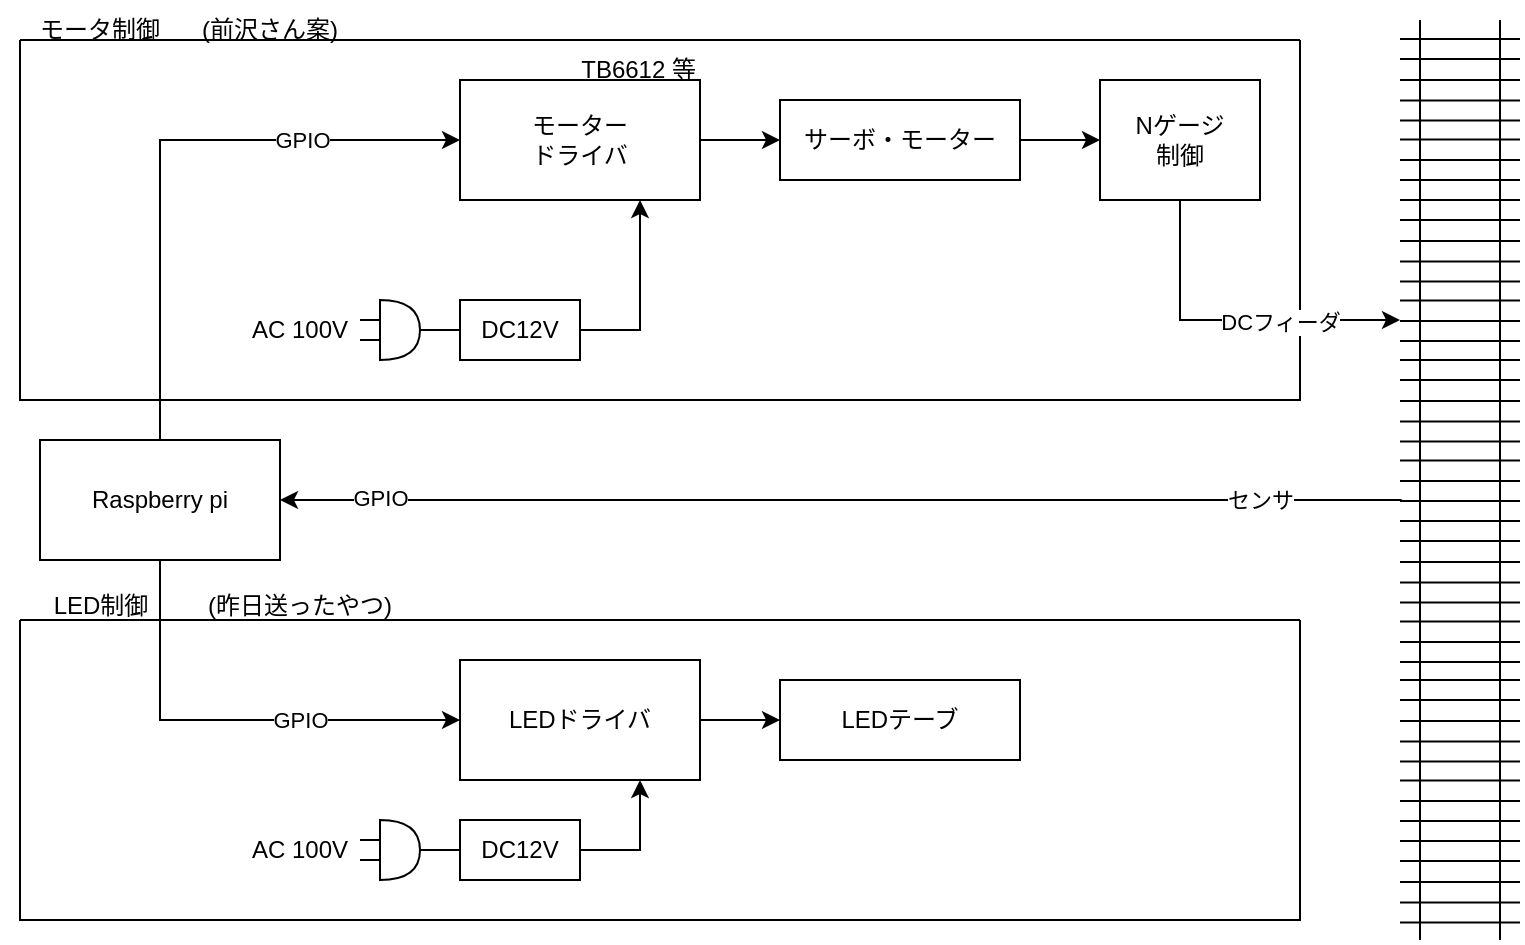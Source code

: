 <mxfile version="22.1.21" type="device">
  <diagram name="ページ1" id="CO7u-i5KBF7wnM79ap9M">
    <mxGraphModel dx="775" dy="657" grid="1" gridSize="10" guides="1" tooltips="1" connect="1" arrows="1" fold="1" page="1" pageScale="1" pageWidth="827" pageHeight="1169" math="0" shadow="0">
      <root>
        <mxCell id="0" />
        <mxCell id="1" parent="0" />
        <mxCell id="Vf-IqpK9UZeIMiRYq13j-27" value="" style="swimlane;startSize=0;" vertex="1" parent="1">
          <mxGeometry x="20" y="30" width="640" height="180" as="geometry" />
        </mxCell>
        <mxCell id="Vf-IqpK9UZeIMiRYq13j-1" value="モータ制御" style="text;html=1;strokeColor=none;fillColor=none;align=center;verticalAlign=middle;whiteSpace=wrap;rounded=0;" vertex="1" parent="1">
          <mxGeometry x="10" y="10" width="100" height="30" as="geometry" />
        </mxCell>
        <mxCell id="Vf-IqpK9UZeIMiRYq13j-8" style="edgeStyle=orthogonalEdgeStyle;rounded=0;orthogonalLoop=1;jettySize=auto;html=1;exitX=0.5;exitY=0;exitDx=0;exitDy=0;entryX=0;entryY=0.5;entryDx=0;entryDy=0;" edge="1" parent="1" source="Vf-IqpK9UZeIMiRYq13j-2" target="Vf-IqpK9UZeIMiRYq13j-3">
          <mxGeometry relative="1" as="geometry" />
        </mxCell>
        <mxCell id="Vf-IqpK9UZeIMiRYq13j-9" value="GPIO" style="edgeLabel;html=1;align=center;verticalAlign=middle;resizable=0;points=[];" vertex="1" connectable="0" parent="Vf-IqpK9UZeIMiRYq13j-8">
          <mxGeometry x="0.13" y="1" relative="1" as="geometry">
            <mxPoint x="51" y="1" as="offset" />
          </mxGeometry>
        </mxCell>
        <mxCell id="Vf-IqpK9UZeIMiRYq13j-124" style="edgeStyle=orthogonalEdgeStyle;rounded=0;orthogonalLoop=1;jettySize=auto;html=1;exitX=0.5;exitY=1;exitDx=0;exitDy=0;entryX=0;entryY=0.5;entryDx=0;entryDy=0;" edge="1" parent="1" source="Vf-IqpK9UZeIMiRYq13j-2" target="Vf-IqpK9UZeIMiRYq13j-121">
          <mxGeometry relative="1" as="geometry" />
        </mxCell>
        <mxCell id="Vf-IqpK9UZeIMiRYq13j-125" value="GPIO" style="edgeLabel;html=1;align=center;verticalAlign=middle;resizable=0;points=[];" vertex="1" connectable="0" parent="Vf-IqpK9UZeIMiRYq13j-124">
          <mxGeometry x="0.261" relative="1" as="geometry">
            <mxPoint x="5" as="offset" />
          </mxGeometry>
        </mxCell>
        <mxCell id="Vf-IqpK9UZeIMiRYq13j-2" value="Raspberry pi" style="rounded=0;whiteSpace=wrap;html=1;" vertex="1" parent="1">
          <mxGeometry x="30" y="230" width="120" height="60" as="geometry" />
        </mxCell>
        <mxCell id="Vf-IqpK9UZeIMiRYq13j-22" style="edgeStyle=orthogonalEdgeStyle;rounded=0;orthogonalLoop=1;jettySize=auto;html=1;exitX=1;exitY=0.5;exitDx=0;exitDy=0;entryX=0;entryY=0.5;entryDx=0;entryDy=0;" edge="1" parent="1" source="Vf-IqpK9UZeIMiRYq13j-3" target="Vf-IqpK9UZeIMiRYq13j-21">
          <mxGeometry relative="1" as="geometry" />
        </mxCell>
        <mxCell id="Vf-IqpK9UZeIMiRYq13j-3" value="モーター&lt;br&gt;ドライバ" style="rounded=0;whiteSpace=wrap;html=1;" vertex="1" parent="1">
          <mxGeometry x="240" y="50" width="120" height="60" as="geometry" />
        </mxCell>
        <mxCell id="Vf-IqpK9UZeIMiRYq13j-11" style="edgeStyle=orthogonalEdgeStyle;rounded=0;orthogonalLoop=1;jettySize=auto;html=1;exitX=1;exitY=0.5;exitDx=0;exitDy=0;entryX=0.75;entryY=1;entryDx=0;entryDy=0;" edge="1" parent="1" source="Vf-IqpK9UZeIMiRYq13j-10" target="Vf-IqpK9UZeIMiRYq13j-3">
          <mxGeometry relative="1" as="geometry" />
        </mxCell>
        <mxCell id="Vf-IqpK9UZeIMiRYq13j-10" value="DC12V" style="rounded=0;whiteSpace=wrap;html=1;" vertex="1" parent="1">
          <mxGeometry x="240" y="160" width="60" height="30" as="geometry" />
        </mxCell>
        <mxCell id="Vf-IqpK9UZeIMiRYq13j-12" value="" style="shape=or;whiteSpace=wrap;html=1;" vertex="1" parent="1">
          <mxGeometry x="200" y="160" width="20" height="30" as="geometry" />
        </mxCell>
        <mxCell id="Vf-IqpK9UZeIMiRYq13j-13" value="" style="endArrow=none;html=1;rounded=0;entryX=0;entryY=0.5;entryDx=0;entryDy=0;exitX=1;exitY=0.5;exitDx=0;exitDy=0;exitPerimeter=0;" edge="1" parent="1" source="Vf-IqpK9UZeIMiRYq13j-12" target="Vf-IqpK9UZeIMiRYq13j-10">
          <mxGeometry width="50" height="50" relative="1" as="geometry">
            <mxPoint x="190" y="270" as="sourcePoint" />
            <mxPoint x="240" y="220" as="targetPoint" />
          </mxGeometry>
        </mxCell>
        <mxCell id="Vf-IqpK9UZeIMiRYq13j-16" value="" style="endArrow=none;html=1;rounded=0;" edge="1" parent="1">
          <mxGeometry width="50" height="50" relative="1" as="geometry">
            <mxPoint x="190" y="170" as="sourcePoint" />
            <mxPoint x="200" y="170" as="targetPoint" />
          </mxGeometry>
        </mxCell>
        <mxCell id="Vf-IqpK9UZeIMiRYq13j-17" value="" style="endArrow=none;html=1;rounded=0;" edge="1" parent="1">
          <mxGeometry width="50" height="50" relative="1" as="geometry">
            <mxPoint x="190" y="180" as="sourcePoint" />
            <mxPoint x="200" y="180" as="targetPoint" />
          </mxGeometry>
        </mxCell>
        <mxCell id="Vf-IqpK9UZeIMiRYq13j-19" value="AC 100V" style="text;html=1;strokeColor=none;fillColor=none;align=center;verticalAlign=middle;whiteSpace=wrap;rounded=0;" vertex="1" parent="1">
          <mxGeometry x="130" y="160" width="60" height="30" as="geometry" />
        </mxCell>
        <mxCell id="Vf-IqpK9UZeIMiRYq13j-20" value="TB6612 等" style="text;html=1;strokeColor=none;fillColor=none;align=right;verticalAlign=middle;whiteSpace=wrap;rounded=0;" vertex="1" parent="1">
          <mxGeometry x="290" y="30" width="70" height="30" as="geometry" />
        </mxCell>
        <mxCell id="Vf-IqpK9UZeIMiRYq13j-24" style="edgeStyle=orthogonalEdgeStyle;rounded=0;orthogonalLoop=1;jettySize=auto;html=1;exitX=1;exitY=0.5;exitDx=0;exitDy=0;entryX=0;entryY=0.5;entryDx=0;entryDy=0;" edge="1" parent="1" source="Vf-IqpK9UZeIMiRYq13j-21" target="Vf-IqpK9UZeIMiRYq13j-23">
          <mxGeometry relative="1" as="geometry" />
        </mxCell>
        <mxCell id="Vf-IqpK9UZeIMiRYq13j-21" value="サーボ・モーター" style="rounded=0;whiteSpace=wrap;html=1;" vertex="1" parent="1">
          <mxGeometry x="400" y="60" width="120" height="40" as="geometry" />
        </mxCell>
        <mxCell id="Vf-IqpK9UZeIMiRYq13j-114" style="edgeStyle=orthogonalEdgeStyle;rounded=0;orthogonalLoop=1;jettySize=auto;html=1;exitX=0.5;exitY=1;exitDx=0;exitDy=0;" edge="1" parent="1" source="Vf-IqpK9UZeIMiRYq13j-23">
          <mxGeometry relative="1" as="geometry">
            <mxPoint x="710" y="170" as="targetPoint" />
            <Array as="points">
              <mxPoint x="600" y="170" />
            </Array>
          </mxGeometry>
        </mxCell>
        <mxCell id="Vf-IqpK9UZeIMiRYq13j-115" value="DCフィーダ" style="edgeLabel;html=1;align=center;verticalAlign=middle;resizable=0;points=[];" vertex="1" connectable="0" parent="Vf-IqpK9UZeIMiRYq13j-114">
          <mxGeometry x="0.043" y="-1" relative="1" as="geometry">
            <mxPoint x="21" as="offset" />
          </mxGeometry>
        </mxCell>
        <mxCell id="Vf-IqpK9UZeIMiRYq13j-23" value="Nゲージ&lt;br&gt;制御" style="rounded=0;whiteSpace=wrap;html=1;" vertex="1" parent="1">
          <mxGeometry x="560" y="50" width="80" height="60" as="geometry" />
        </mxCell>
        <mxCell id="Vf-IqpK9UZeIMiRYq13j-25" value="" style="endArrow=none;html=1;rounded=0;" edge="1" parent="1">
          <mxGeometry width="50" height="50" relative="1" as="geometry">
            <mxPoint x="720" y="480" as="sourcePoint" />
            <mxPoint x="720" y="20" as="targetPoint" />
          </mxGeometry>
        </mxCell>
        <mxCell id="Vf-IqpK9UZeIMiRYq13j-26" value="" style="endArrow=none;html=1;rounded=0;" edge="1" parent="1">
          <mxGeometry width="50" height="50" relative="1" as="geometry">
            <mxPoint x="760" y="480" as="sourcePoint" />
            <mxPoint x="760" y="20" as="targetPoint" />
          </mxGeometry>
        </mxCell>
        <mxCell id="Vf-IqpK9UZeIMiRYq13j-30" value="" style="endArrow=none;html=1;rounded=0;" edge="1" parent="1">
          <mxGeometry width="50" height="50" relative="1" as="geometry">
            <mxPoint x="710" y="90" as="sourcePoint" />
            <mxPoint x="770" y="90" as="targetPoint" />
          </mxGeometry>
        </mxCell>
        <mxCell id="Vf-IqpK9UZeIMiRYq13j-31" value="" style="endArrow=none;html=1;rounded=0;" edge="1" parent="1">
          <mxGeometry width="50" height="50" relative="1" as="geometry">
            <mxPoint x="710" y="100" as="sourcePoint" />
            <mxPoint x="770" y="100" as="targetPoint" />
          </mxGeometry>
        </mxCell>
        <mxCell id="Vf-IqpK9UZeIMiRYq13j-32" value="" style="endArrow=none;html=1;rounded=0;" edge="1" parent="1">
          <mxGeometry width="50" height="50" relative="1" as="geometry">
            <mxPoint x="710" y="79.76" as="sourcePoint" />
            <mxPoint x="770" y="79.76" as="targetPoint" />
          </mxGeometry>
        </mxCell>
        <mxCell id="Vf-IqpK9UZeIMiRYq13j-33" value="" style="endArrow=none;html=1;rounded=0;" edge="1" parent="1">
          <mxGeometry width="50" height="50" relative="1" as="geometry">
            <mxPoint x="710" y="60.24" as="sourcePoint" />
            <mxPoint x="770" y="60.24" as="targetPoint" />
          </mxGeometry>
        </mxCell>
        <mxCell id="Vf-IqpK9UZeIMiRYq13j-34" value="" style="endArrow=none;html=1;rounded=0;" edge="1" parent="1">
          <mxGeometry width="50" height="50" relative="1" as="geometry">
            <mxPoint x="710" y="70.24" as="sourcePoint" />
            <mxPoint x="770" y="70.24" as="targetPoint" />
          </mxGeometry>
        </mxCell>
        <mxCell id="Vf-IqpK9UZeIMiRYq13j-35" value="" style="endArrow=none;html=1;rounded=0;" edge="1" parent="1">
          <mxGeometry width="50" height="50" relative="1" as="geometry">
            <mxPoint x="710" y="50.0" as="sourcePoint" />
            <mxPoint x="770" y="50.0" as="targetPoint" />
          </mxGeometry>
        </mxCell>
        <mxCell id="Vf-IqpK9UZeIMiRYq13j-36" value="" style="endArrow=none;html=1;rounded=0;" edge="1" parent="1">
          <mxGeometry width="50" height="50" relative="1" as="geometry">
            <mxPoint x="710" y="29.52" as="sourcePoint" />
            <mxPoint x="770" y="29.52" as="targetPoint" />
          </mxGeometry>
        </mxCell>
        <mxCell id="Vf-IqpK9UZeIMiRYq13j-37" value="" style="endArrow=none;html=1;rounded=0;" edge="1" parent="1">
          <mxGeometry width="50" height="50" relative="1" as="geometry">
            <mxPoint x="710" y="39.52" as="sourcePoint" />
            <mxPoint x="770" y="39.52" as="targetPoint" />
          </mxGeometry>
        </mxCell>
        <mxCell id="Vf-IqpK9UZeIMiRYq13j-39" value="" style="endArrow=none;html=1;rounded=0;" edge="1" parent="1">
          <mxGeometry width="50" height="50" relative="1" as="geometry">
            <mxPoint x="710" y="170.48" as="sourcePoint" />
            <mxPoint x="770" y="170.48" as="targetPoint" />
          </mxGeometry>
        </mxCell>
        <mxCell id="Vf-IqpK9UZeIMiRYq13j-40" value="" style="endArrow=none;html=1;rounded=0;" edge="1" parent="1">
          <mxGeometry width="50" height="50" relative="1" as="geometry">
            <mxPoint x="710" y="180.48" as="sourcePoint" />
            <mxPoint x="770" y="180.48" as="targetPoint" />
          </mxGeometry>
        </mxCell>
        <mxCell id="Vf-IqpK9UZeIMiRYq13j-41" value="" style="endArrow=none;html=1;rounded=0;" edge="1" parent="1">
          <mxGeometry width="50" height="50" relative="1" as="geometry">
            <mxPoint x="710" y="160.24" as="sourcePoint" />
            <mxPoint x="770" y="160.24" as="targetPoint" />
          </mxGeometry>
        </mxCell>
        <mxCell id="Vf-IqpK9UZeIMiRYq13j-42" value="" style="endArrow=none;html=1;rounded=0;" edge="1" parent="1">
          <mxGeometry width="50" height="50" relative="1" as="geometry">
            <mxPoint x="710" y="140.72" as="sourcePoint" />
            <mxPoint x="770" y="140.72" as="targetPoint" />
          </mxGeometry>
        </mxCell>
        <mxCell id="Vf-IqpK9UZeIMiRYq13j-43" value="" style="endArrow=none;html=1;rounded=0;" edge="1" parent="1">
          <mxGeometry width="50" height="50" relative="1" as="geometry">
            <mxPoint x="710" y="150.72" as="sourcePoint" />
            <mxPoint x="770" y="150.72" as="targetPoint" />
          </mxGeometry>
        </mxCell>
        <mxCell id="Vf-IqpK9UZeIMiRYq13j-44" value="" style="endArrow=none;html=1;rounded=0;" edge="1" parent="1">
          <mxGeometry width="50" height="50" relative="1" as="geometry">
            <mxPoint x="710" y="130.48" as="sourcePoint" />
            <mxPoint x="770" y="130.48" as="targetPoint" />
          </mxGeometry>
        </mxCell>
        <mxCell id="Vf-IqpK9UZeIMiRYq13j-45" value="" style="endArrow=none;html=1;rounded=0;" edge="1" parent="1">
          <mxGeometry width="50" height="50" relative="1" as="geometry">
            <mxPoint x="710" y="110" as="sourcePoint" />
            <mxPoint x="770" y="110" as="targetPoint" />
          </mxGeometry>
        </mxCell>
        <mxCell id="Vf-IqpK9UZeIMiRYq13j-46" value="" style="endArrow=none;html=1;rounded=0;" edge="1" parent="1">
          <mxGeometry width="50" height="50" relative="1" as="geometry">
            <mxPoint x="710" y="120" as="sourcePoint" />
            <mxPoint x="770" y="120" as="targetPoint" />
          </mxGeometry>
        </mxCell>
        <mxCell id="Vf-IqpK9UZeIMiRYq13j-79" value="" style="endArrow=none;html=1;rounded=0;" edge="1" parent="1">
          <mxGeometry width="50" height="50" relative="1" as="geometry">
            <mxPoint x="710" y="250.48" as="sourcePoint" />
            <mxPoint x="770" y="250.48" as="targetPoint" />
          </mxGeometry>
        </mxCell>
        <mxCell id="Vf-IqpK9UZeIMiRYq13j-80" value="" style="endArrow=none;html=1;rounded=0;" edge="1" parent="1">
          <mxGeometry width="50" height="50" relative="1" as="geometry">
            <mxPoint x="710" y="260.48" as="sourcePoint" />
            <mxPoint x="770" y="260.48" as="targetPoint" />
          </mxGeometry>
        </mxCell>
        <mxCell id="Vf-IqpK9UZeIMiRYq13j-81" value="" style="endArrow=none;html=1;rounded=0;" edge="1" parent="1">
          <mxGeometry width="50" height="50" relative="1" as="geometry">
            <mxPoint x="710" y="240.24" as="sourcePoint" />
            <mxPoint x="770" y="240.24" as="targetPoint" />
          </mxGeometry>
        </mxCell>
        <mxCell id="Vf-IqpK9UZeIMiRYq13j-82" value="" style="endArrow=none;html=1;rounded=0;" edge="1" parent="1">
          <mxGeometry width="50" height="50" relative="1" as="geometry">
            <mxPoint x="710" y="220.72" as="sourcePoint" />
            <mxPoint x="770" y="220.72" as="targetPoint" />
          </mxGeometry>
        </mxCell>
        <mxCell id="Vf-IqpK9UZeIMiRYq13j-83" value="" style="endArrow=none;html=1;rounded=0;" edge="1" parent="1">
          <mxGeometry width="50" height="50" relative="1" as="geometry">
            <mxPoint x="710" y="230.72" as="sourcePoint" />
            <mxPoint x="770" y="230.72" as="targetPoint" />
          </mxGeometry>
        </mxCell>
        <mxCell id="Vf-IqpK9UZeIMiRYq13j-84" value="" style="endArrow=none;html=1;rounded=0;" edge="1" parent="1">
          <mxGeometry width="50" height="50" relative="1" as="geometry">
            <mxPoint x="710" y="210.48" as="sourcePoint" />
            <mxPoint x="770" y="210.48" as="targetPoint" />
          </mxGeometry>
        </mxCell>
        <mxCell id="Vf-IqpK9UZeIMiRYq13j-85" value="" style="endArrow=none;html=1;rounded=0;" edge="1" parent="1">
          <mxGeometry width="50" height="50" relative="1" as="geometry">
            <mxPoint x="710" y="190" as="sourcePoint" />
            <mxPoint x="770" y="190" as="targetPoint" />
          </mxGeometry>
        </mxCell>
        <mxCell id="Vf-IqpK9UZeIMiRYq13j-86" value="" style="endArrow=none;html=1;rounded=0;" edge="1" parent="1">
          <mxGeometry width="50" height="50" relative="1" as="geometry">
            <mxPoint x="710" y="200" as="sourcePoint" />
            <mxPoint x="770" y="200" as="targetPoint" />
          </mxGeometry>
        </mxCell>
        <mxCell id="Vf-IqpK9UZeIMiRYq13j-87" value="" style="endArrow=none;html=1;rounded=0;" edge="1" parent="1">
          <mxGeometry width="50" height="50" relative="1" as="geometry">
            <mxPoint x="710" y="330.96" as="sourcePoint" />
            <mxPoint x="770" y="330.96" as="targetPoint" />
          </mxGeometry>
        </mxCell>
        <mxCell id="Vf-IqpK9UZeIMiRYq13j-88" value="" style="endArrow=none;html=1;rounded=0;" edge="1" parent="1">
          <mxGeometry width="50" height="50" relative="1" as="geometry">
            <mxPoint x="710" y="340.96" as="sourcePoint" />
            <mxPoint x="770" y="340.96" as="targetPoint" />
          </mxGeometry>
        </mxCell>
        <mxCell id="Vf-IqpK9UZeIMiRYq13j-89" value="" style="endArrow=none;html=1;rounded=0;" edge="1" parent="1">
          <mxGeometry width="50" height="50" relative="1" as="geometry">
            <mxPoint x="710" y="320.72" as="sourcePoint" />
            <mxPoint x="770" y="320.72" as="targetPoint" />
          </mxGeometry>
        </mxCell>
        <mxCell id="Vf-IqpK9UZeIMiRYq13j-90" value="" style="endArrow=none;html=1;rounded=0;" edge="1" parent="1">
          <mxGeometry width="50" height="50" relative="1" as="geometry">
            <mxPoint x="710" y="301.2" as="sourcePoint" />
            <mxPoint x="770" y="301.2" as="targetPoint" />
          </mxGeometry>
        </mxCell>
        <mxCell id="Vf-IqpK9UZeIMiRYq13j-91" value="" style="endArrow=none;html=1;rounded=0;" edge="1" parent="1">
          <mxGeometry width="50" height="50" relative="1" as="geometry">
            <mxPoint x="710" y="311.2" as="sourcePoint" />
            <mxPoint x="770" y="311.2" as="targetPoint" />
          </mxGeometry>
        </mxCell>
        <mxCell id="Vf-IqpK9UZeIMiRYq13j-92" value="" style="endArrow=none;html=1;rounded=0;" edge="1" parent="1">
          <mxGeometry width="50" height="50" relative="1" as="geometry">
            <mxPoint x="710" y="290.96" as="sourcePoint" />
            <mxPoint x="770" y="290.96" as="targetPoint" />
          </mxGeometry>
        </mxCell>
        <mxCell id="Vf-IqpK9UZeIMiRYq13j-93" value="" style="endArrow=none;html=1;rounded=0;" edge="1" parent="1">
          <mxGeometry width="50" height="50" relative="1" as="geometry">
            <mxPoint x="710" y="270.48" as="sourcePoint" />
            <mxPoint x="770" y="270.48" as="targetPoint" />
          </mxGeometry>
        </mxCell>
        <mxCell id="Vf-IqpK9UZeIMiRYq13j-94" value="" style="endArrow=none;html=1;rounded=0;" edge="1" parent="1">
          <mxGeometry width="50" height="50" relative="1" as="geometry">
            <mxPoint x="710" y="280.48" as="sourcePoint" />
            <mxPoint x="770" y="280.48" as="targetPoint" />
          </mxGeometry>
        </mxCell>
        <mxCell id="Vf-IqpK9UZeIMiRYq13j-95" value="" style="endArrow=none;html=1;rounded=0;" edge="1" parent="1">
          <mxGeometry width="50" height="50" relative="1" as="geometry">
            <mxPoint x="710" y="410.48" as="sourcePoint" />
            <mxPoint x="770" y="410.48" as="targetPoint" />
          </mxGeometry>
        </mxCell>
        <mxCell id="Vf-IqpK9UZeIMiRYq13j-96" value="" style="endArrow=none;html=1;rounded=0;" edge="1" parent="1">
          <mxGeometry width="50" height="50" relative="1" as="geometry">
            <mxPoint x="710" y="420.48" as="sourcePoint" />
            <mxPoint x="770" y="420.48" as="targetPoint" />
          </mxGeometry>
        </mxCell>
        <mxCell id="Vf-IqpK9UZeIMiRYq13j-97" value="" style="endArrow=none;html=1;rounded=0;" edge="1" parent="1">
          <mxGeometry width="50" height="50" relative="1" as="geometry">
            <mxPoint x="710" y="400.24" as="sourcePoint" />
            <mxPoint x="770" y="400.24" as="targetPoint" />
          </mxGeometry>
        </mxCell>
        <mxCell id="Vf-IqpK9UZeIMiRYq13j-98" value="" style="endArrow=none;html=1;rounded=0;" edge="1" parent="1">
          <mxGeometry width="50" height="50" relative="1" as="geometry">
            <mxPoint x="710" y="380.72" as="sourcePoint" />
            <mxPoint x="770" y="380.72" as="targetPoint" />
          </mxGeometry>
        </mxCell>
        <mxCell id="Vf-IqpK9UZeIMiRYq13j-99" value="" style="endArrow=none;html=1;rounded=0;" edge="1" parent="1">
          <mxGeometry width="50" height="50" relative="1" as="geometry">
            <mxPoint x="710" y="390.72" as="sourcePoint" />
            <mxPoint x="770" y="390.72" as="targetPoint" />
          </mxGeometry>
        </mxCell>
        <mxCell id="Vf-IqpK9UZeIMiRYq13j-100" value="" style="endArrow=none;html=1;rounded=0;" edge="1" parent="1">
          <mxGeometry width="50" height="50" relative="1" as="geometry">
            <mxPoint x="710" y="370.48" as="sourcePoint" />
            <mxPoint x="770" y="370.48" as="targetPoint" />
          </mxGeometry>
        </mxCell>
        <mxCell id="Vf-IqpK9UZeIMiRYq13j-101" value="" style="endArrow=none;html=1;rounded=0;" edge="1" parent="1">
          <mxGeometry width="50" height="50" relative="1" as="geometry">
            <mxPoint x="710" y="350" as="sourcePoint" />
            <mxPoint x="770" y="350" as="targetPoint" />
          </mxGeometry>
        </mxCell>
        <mxCell id="Vf-IqpK9UZeIMiRYq13j-102" value="" style="endArrow=none;html=1;rounded=0;" edge="1" parent="1">
          <mxGeometry width="50" height="50" relative="1" as="geometry">
            <mxPoint x="710" y="360" as="sourcePoint" />
            <mxPoint x="770" y="360" as="targetPoint" />
          </mxGeometry>
        </mxCell>
        <mxCell id="Vf-IqpK9UZeIMiRYq13j-106" value="" style="endArrow=none;html=1;rounded=0;" edge="1" parent="1">
          <mxGeometry width="50" height="50" relative="1" as="geometry">
            <mxPoint x="710" y="461.2" as="sourcePoint" />
            <mxPoint x="770" y="461.2" as="targetPoint" />
          </mxGeometry>
        </mxCell>
        <mxCell id="Vf-IqpK9UZeIMiRYq13j-108" value="" style="endArrow=none;html=1;rounded=0;" edge="1" parent="1">
          <mxGeometry width="50" height="50" relative="1" as="geometry">
            <mxPoint x="710" y="450.96" as="sourcePoint" />
            <mxPoint x="770" y="450.96" as="targetPoint" />
          </mxGeometry>
        </mxCell>
        <mxCell id="Vf-IqpK9UZeIMiRYq13j-109" value="" style="endArrow=none;html=1;rounded=0;" edge="1" parent="1">
          <mxGeometry width="50" height="50" relative="1" as="geometry">
            <mxPoint x="710" y="430.48" as="sourcePoint" />
            <mxPoint x="770" y="430.48" as="targetPoint" />
          </mxGeometry>
        </mxCell>
        <mxCell id="Vf-IqpK9UZeIMiRYq13j-110" value="" style="endArrow=none;html=1;rounded=0;" edge="1" parent="1">
          <mxGeometry width="50" height="50" relative="1" as="geometry">
            <mxPoint x="710" y="440.48" as="sourcePoint" />
            <mxPoint x="770" y="440.48" as="targetPoint" />
          </mxGeometry>
        </mxCell>
        <mxCell id="Vf-IqpK9UZeIMiRYq13j-111" value="" style="endArrow=none;html=1;rounded=0;" edge="1" parent="1">
          <mxGeometry width="50" height="50" relative="1" as="geometry">
            <mxPoint x="710" y="471.2" as="sourcePoint" />
            <mxPoint x="770" y="471.2" as="targetPoint" />
          </mxGeometry>
        </mxCell>
        <mxCell id="Vf-IqpK9UZeIMiRYq13j-116" value="LED制御" style="text;html=1;align=center;verticalAlign=middle;resizable=0;points=[];autosize=1;strokeColor=none;fillColor=none;" vertex="1" parent="1">
          <mxGeometry x="25" y="298" width="70" height="30" as="geometry" />
        </mxCell>
        <mxCell id="Vf-IqpK9UZeIMiRYq13j-117" value="" style="swimlane;startSize=0;" vertex="1" parent="1">
          <mxGeometry x="20" y="320" width="640" height="150" as="geometry" />
        </mxCell>
        <mxCell id="Vf-IqpK9UZeIMiRYq13j-127" style="edgeStyle=orthogonalEdgeStyle;rounded=0;orthogonalLoop=1;jettySize=auto;html=1;exitX=1;exitY=0.5;exitDx=0;exitDy=0;" edge="1" parent="Vf-IqpK9UZeIMiRYq13j-117" source="Vf-IqpK9UZeIMiRYq13j-121" target="Vf-IqpK9UZeIMiRYq13j-126">
          <mxGeometry relative="1" as="geometry" />
        </mxCell>
        <mxCell id="Vf-IqpK9UZeIMiRYq13j-121" value="LEDドライバ" style="rounded=0;whiteSpace=wrap;html=1;" vertex="1" parent="Vf-IqpK9UZeIMiRYq13j-117">
          <mxGeometry x="220" y="20" width="120" height="60" as="geometry" />
        </mxCell>
        <mxCell id="Vf-IqpK9UZeIMiRYq13j-126" value="LEDテーブ" style="rounded=0;whiteSpace=wrap;html=1;" vertex="1" parent="Vf-IqpK9UZeIMiRYq13j-117">
          <mxGeometry x="380" y="30" width="120" height="40" as="geometry" />
        </mxCell>
        <mxCell id="Vf-IqpK9UZeIMiRYq13j-134" style="edgeStyle=orthogonalEdgeStyle;rounded=0;orthogonalLoop=1;jettySize=auto;html=1;exitX=1;exitY=0.5;exitDx=0;exitDy=0;entryX=0.75;entryY=1;entryDx=0;entryDy=0;" edge="1" parent="Vf-IqpK9UZeIMiRYq13j-117" source="Vf-IqpK9UZeIMiRYq13j-128" target="Vf-IqpK9UZeIMiRYq13j-121">
          <mxGeometry relative="1" as="geometry" />
        </mxCell>
        <mxCell id="Vf-IqpK9UZeIMiRYq13j-128" value="DC12V" style="rounded=0;whiteSpace=wrap;html=1;" vertex="1" parent="Vf-IqpK9UZeIMiRYq13j-117">
          <mxGeometry x="220" y="100" width="60" height="30" as="geometry" />
        </mxCell>
        <mxCell id="Vf-IqpK9UZeIMiRYq13j-129" value="" style="shape=or;whiteSpace=wrap;html=1;" vertex="1" parent="Vf-IqpK9UZeIMiRYq13j-117">
          <mxGeometry x="180" y="100" width="20" height="30" as="geometry" />
        </mxCell>
        <mxCell id="Vf-IqpK9UZeIMiRYq13j-130" value="" style="endArrow=none;html=1;rounded=0;entryX=0;entryY=0.5;entryDx=0;entryDy=0;exitX=1;exitY=0.5;exitDx=0;exitDy=0;exitPerimeter=0;" edge="1" parent="Vf-IqpK9UZeIMiRYq13j-117" source="Vf-IqpK9UZeIMiRYq13j-129" target="Vf-IqpK9UZeIMiRYq13j-128">
          <mxGeometry width="50" height="50" relative="1" as="geometry">
            <mxPoint x="170" y="210" as="sourcePoint" />
            <mxPoint x="220" y="160" as="targetPoint" />
          </mxGeometry>
        </mxCell>
        <mxCell id="Vf-IqpK9UZeIMiRYq13j-131" value="" style="endArrow=none;html=1;rounded=0;" edge="1" parent="Vf-IqpK9UZeIMiRYq13j-117">
          <mxGeometry width="50" height="50" relative="1" as="geometry">
            <mxPoint x="170" y="110" as="sourcePoint" />
            <mxPoint x="180" y="110" as="targetPoint" />
          </mxGeometry>
        </mxCell>
        <mxCell id="Vf-IqpK9UZeIMiRYq13j-132" value="" style="endArrow=none;html=1;rounded=0;" edge="1" parent="Vf-IqpK9UZeIMiRYq13j-117">
          <mxGeometry width="50" height="50" relative="1" as="geometry">
            <mxPoint x="170" y="120" as="sourcePoint" />
            <mxPoint x="180" y="120" as="targetPoint" />
          </mxGeometry>
        </mxCell>
        <mxCell id="Vf-IqpK9UZeIMiRYq13j-133" value="AC 100V" style="text;html=1;strokeColor=none;fillColor=none;align=center;verticalAlign=middle;whiteSpace=wrap;rounded=0;" vertex="1" parent="Vf-IqpK9UZeIMiRYq13j-117">
          <mxGeometry x="110" y="100" width="60" height="30" as="geometry" />
        </mxCell>
        <mxCell id="Vf-IqpK9UZeIMiRYq13j-118" value="" style="endArrow=classic;html=1;rounded=0;entryX=1;entryY=0.5;entryDx=0;entryDy=0;" edge="1" parent="1" target="Vf-IqpK9UZeIMiRYq13j-2">
          <mxGeometry width="50" height="50" relative="1" as="geometry">
            <mxPoint x="710.833" y="260" as="sourcePoint" />
            <mxPoint x="410" y="240" as="targetPoint" />
          </mxGeometry>
        </mxCell>
        <mxCell id="Vf-IqpK9UZeIMiRYq13j-119" value="センサ" style="edgeLabel;html=1;align=center;verticalAlign=middle;resizable=0;points=[];" vertex="1" connectable="0" parent="Vf-IqpK9UZeIMiRYq13j-118">
          <mxGeometry x="-0.646" y="3" relative="1" as="geometry">
            <mxPoint x="28" y="-3" as="offset" />
          </mxGeometry>
        </mxCell>
        <mxCell id="Vf-IqpK9UZeIMiRYq13j-120" value="GPIO" style="edgeLabel;html=1;align=center;verticalAlign=middle;resizable=0;points=[];" vertex="1" connectable="0" parent="Vf-IqpK9UZeIMiRYq13j-118">
          <mxGeometry x="0.851" y="-1" relative="1" as="geometry">
            <mxPoint x="8" as="offset" />
          </mxGeometry>
        </mxCell>
        <mxCell id="Vf-IqpK9UZeIMiRYq13j-122" value="(前沢さん案)" style="text;html=1;strokeColor=none;fillColor=none;align=center;verticalAlign=middle;whiteSpace=wrap;rounded=0;" vertex="1" parent="1">
          <mxGeometry x="110" y="10" width="70" height="30" as="geometry" />
        </mxCell>
        <mxCell id="Vf-IqpK9UZeIMiRYq13j-123" value="(昨日送ったやつ)" style="text;html=1;strokeColor=none;fillColor=none;align=center;verticalAlign=middle;whiteSpace=wrap;rounded=0;" vertex="1" parent="1">
          <mxGeometry x="110" y="298" width="100" height="30" as="geometry" />
        </mxCell>
      </root>
    </mxGraphModel>
  </diagram>
</mxfile>
